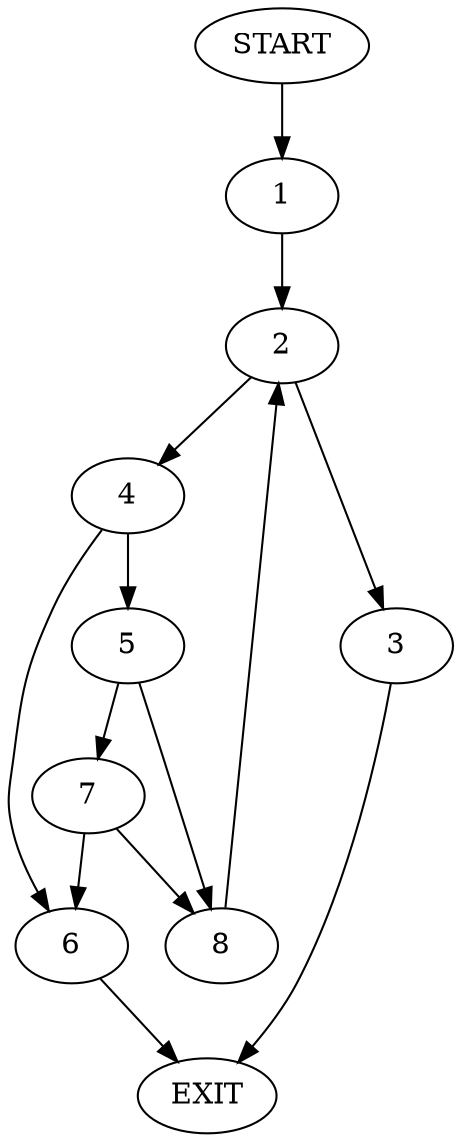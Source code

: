 digraph {
0 [label="START"]
9 [label="EXIT"]
0 -> 1
1 -> 2
2 -> 3
2 -> 4
4 -> 5
4 -> 6
3 -> 9
6 -> 9
5 -> 7
5 -> 8
7 -> 6
7 -> 8
8 -> 2
}
